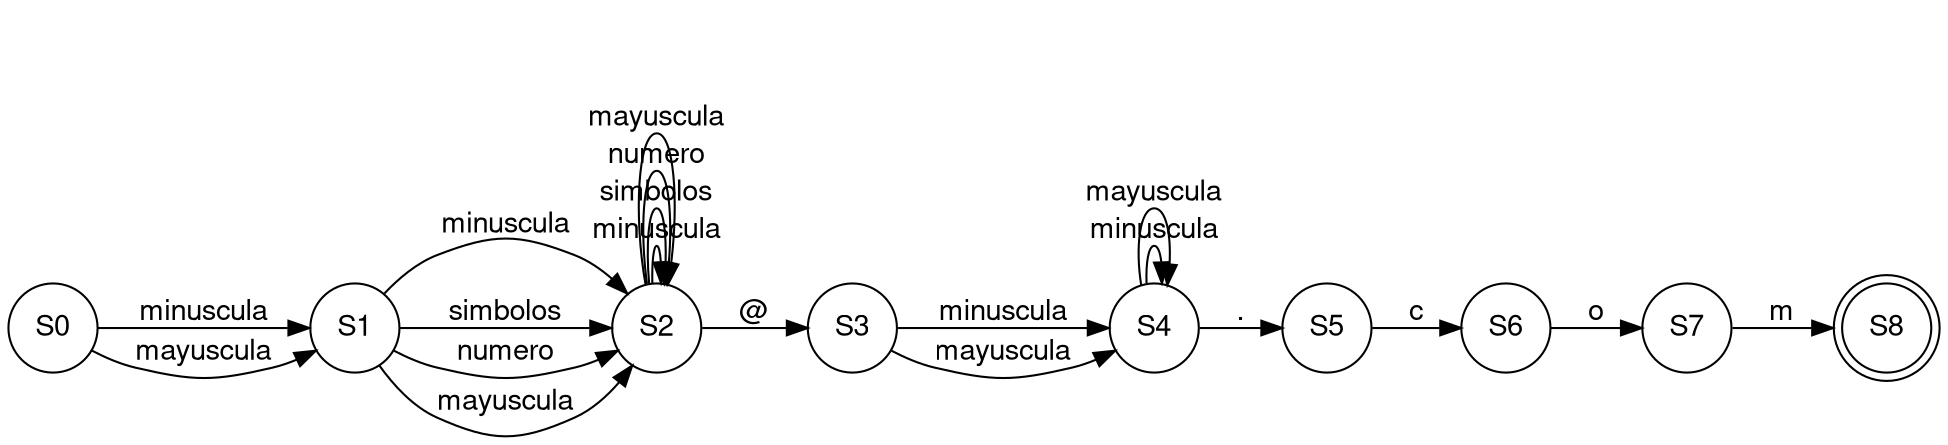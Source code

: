 digraph AFD {
fontname="Helvetica,Arial,sans-serif";
node [fontname="Helvetica,Arial,sans-serif"]
edge [fontname="Helvetica,Arial,sans-serif"]
rankdir=LR;
node [shape = doublecircle]; S8;
node [shape = circle];
S0->S1[label="minuscula"]
S0->S1[label="mayuscula"]
S1->S2[label="minuscula"]
S1->S2[label="simbolos"]
S1->S2[label="numero"]
S1->S2[label="mayuscula"]
S2->S2[label="minuscula"]
S2->S2[label="simbolos"]
S2->S2[label="numero"]
S2->S3[label="@"]
S2->S2[label="mayuscula"]
S3->S4[label="minuscula"]
S3->S4[label="mayuscula"]
S4->S4[label="minuscula"]
S4->S5[label="."]
S4->S4[label="mayuscula"]
S5->S6[label="c"]
S6->S7[label="o"]
S7->S8[label="m"]
}